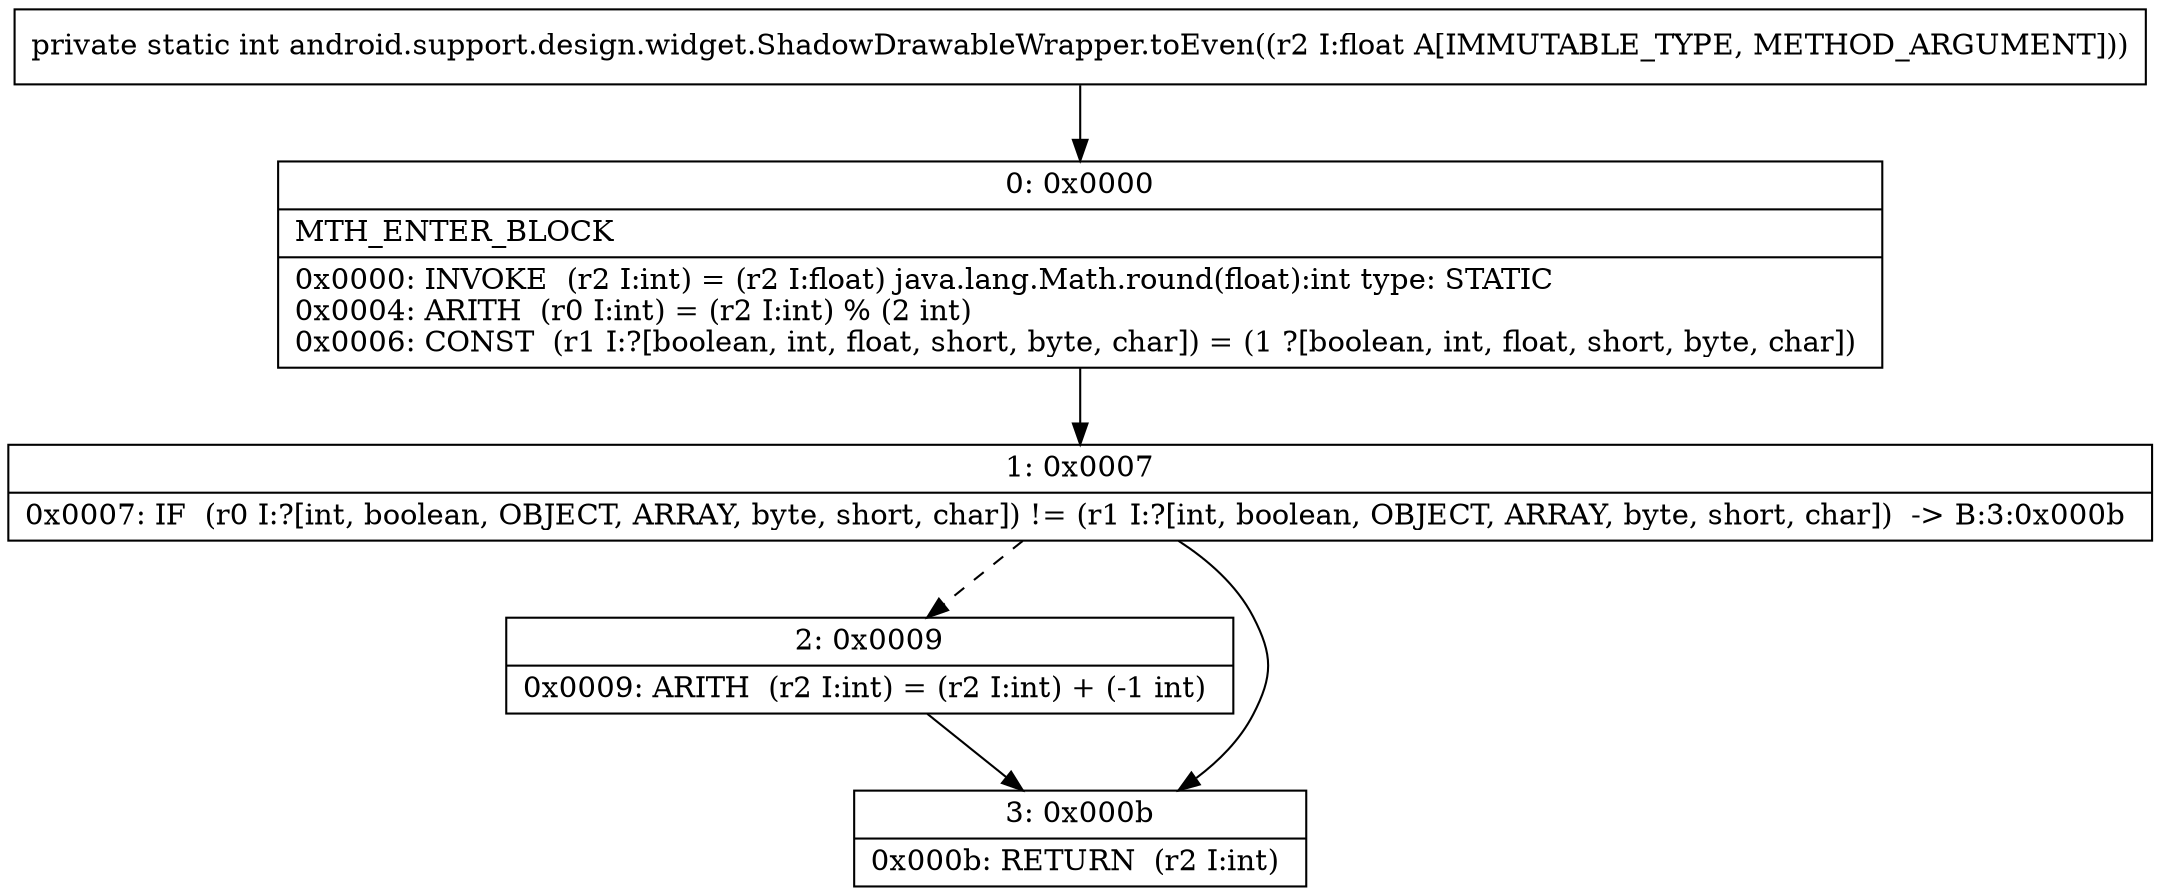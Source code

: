 digraph "CFG forandroid.support.design.widget.ShadowDrawableWrapper.toEven(F)I" {
Node_0 [shape=record,label="{0\:\ 0x0000|MTH_ENTER_BLOCK\l|0x0000: INVOKE  (r2 I:int) = (r2 I:float) java.lang.Math.round(float):int type: STATIC \l0x0004: ARITH  (r0 I:int) = (r2 I:int) % (2 int) \l0x0006: CONST  (r1 I:?[boolean, int, float, short, byte, char]) = (1 ?[boolean, int, float, short, byte, char]) \l}"];
Node_1 [shape=record,label="{1\:\ 0x0007|0x0007: IF  (r0 I:?[int, boolean, OBJECT, ARRAY, byte, short, char]) != (r1 I:?[int, boolean, OBJECT, ARRAY, byte, short, char])  \-\> B:3:0x000b \l}"];
Node_2 [shape=record,label="{2\:\ 0x0009|0x0009: ARITH  (r2 I:int) = (r2 I:int) + (\-1 int) \l}"];
Node_3 [shape=record,label="{3\:\ 0x000b|0x000b: RETURN  (r2 I:int) \l}"];
MethodNode[shape=record,label="{private static int android.support.design.widget.ShadowDrawableWrapper.toEven((r2 I:float A[IMMUTABLE_TYPE, METHOD_ARGUMENT])) }"];
MethodNode -> Node_0;
Node_0 -> Node_1;
Node_1 -> Node_2[style=dashed];
Node_1 -> Node_3;
Node_2 -> Node_3;
}

